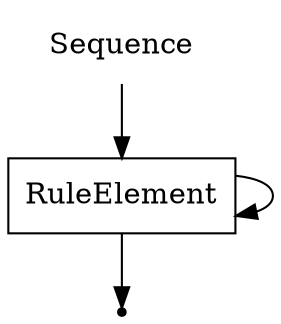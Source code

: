 digraph Sequence {
    start [label = "Sequence" shape = plaintext];
    end [label = "" shape = point];
    A [label = "RuleElement" shape = box];
    start -> A;
    A -> A;
    A -> end;
}